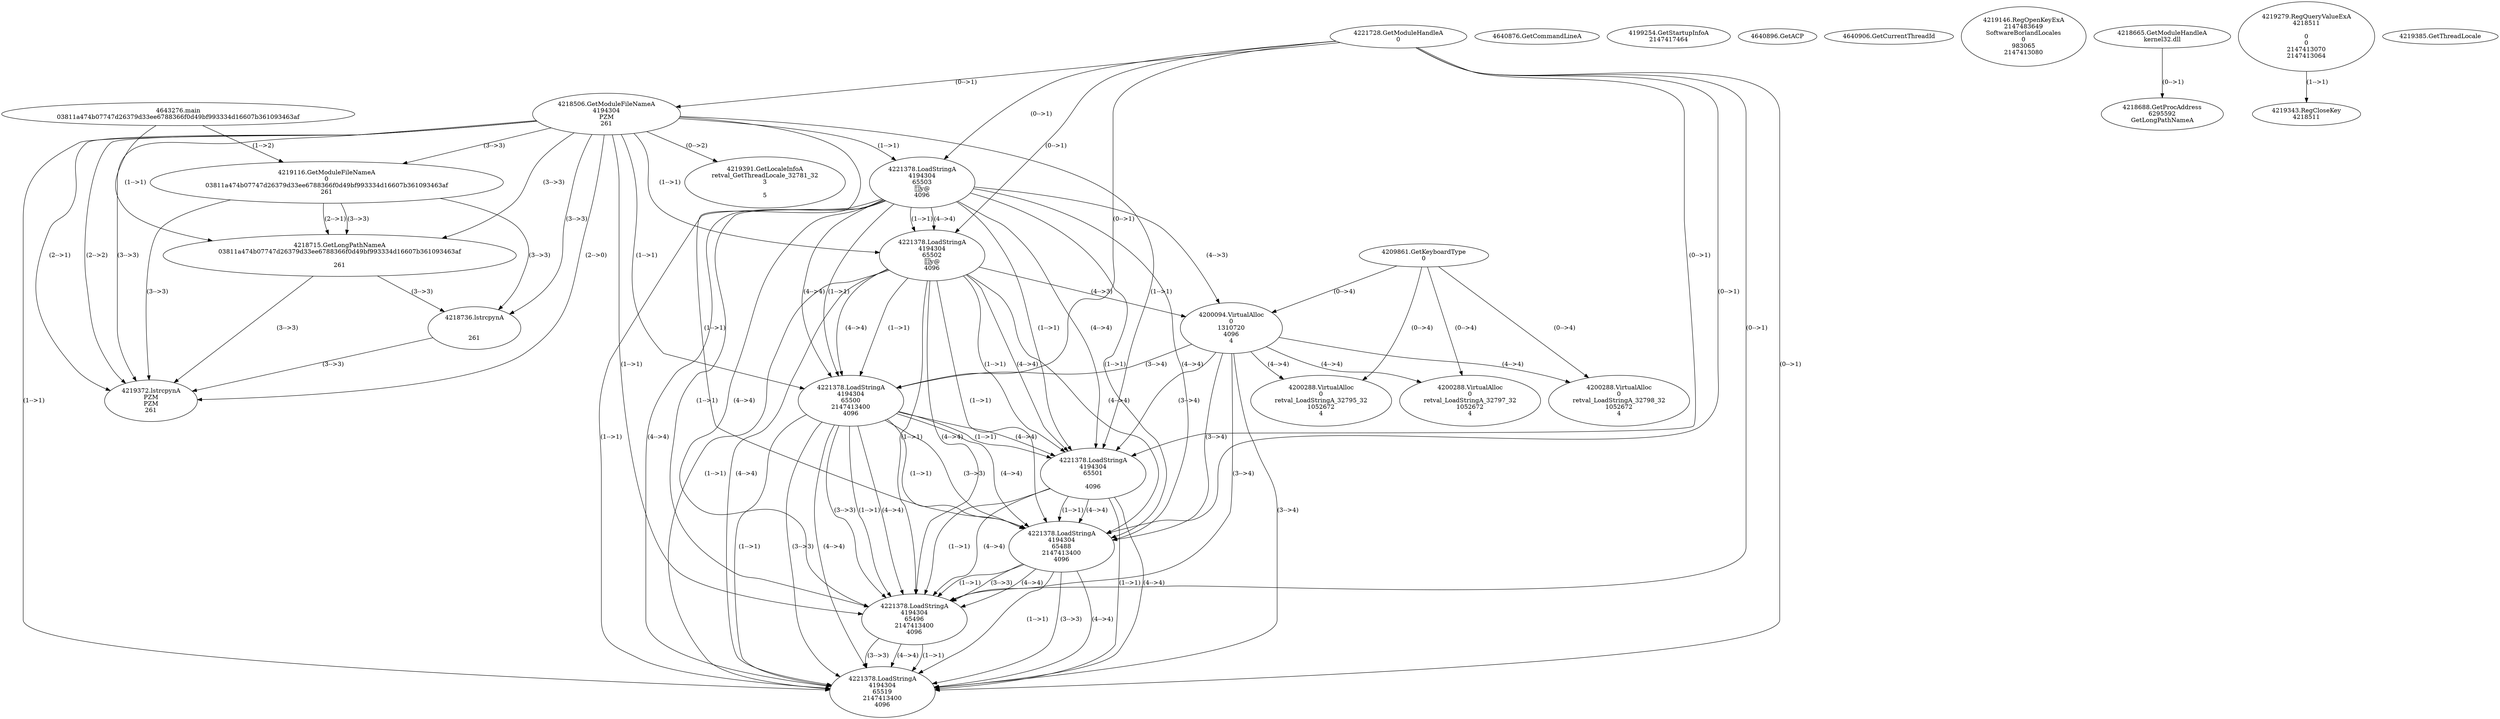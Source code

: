 // Global SCDG with merge call
digraph {
	0 [label="4643276.main
03811a474b07747d26379d33ee6788366f0d49bf993334d16607b361093463af"]
	1 [label="4221728.GetModuleHandleA
0"]
	2 [label="4209861.GetKeyboardType
0"]
	3 [label="4640876.GetCommandLineA
"]
	4 [label="4199254.GetStartupInfoA
2147417464"]
	5 [label="4640896.GetACP
"]
	6 [label="4640906.GetCurrentThreadId
"]
	7 [label="4218506.GetModuleFileNameA
4194304
PZM
261"]
	1 -> 7 [label="(0-->1)"]
	8 [label="4219116.GetModuleFileNameA
0
03811a474b07747d26379d33ee6788366f0d49bf993334d16607b361093463af
261"]
	0 -> 8 [label="(1-->2)"]
	7 -> 8 [label="(3-->3)"]
	9 [label="4219146.RegOpenKeyExA
2147483649
Software\Borland\Locales
0
983065
2147413080"]
	10 [label="4218665.GetModuleHandleA
kernel32.dll"]
	11 [label="4218688.GetProcAddress
6295592
GetLongPathNameA"]
	10 -> 11 [label="(0-->1)"]
	12 [label="4218715.GetLongPathNameA
03811a474b07747d26379d33ee6788366f0d49bf993334d16607b361093463af

261"]
	0 -> 12 [label="(1-->1)"]
	8 -> 12 [label="(2-->1)"]
	7 -> 12 [label="(3-->3)"]
	8 -> 12 [label="(3-->3)"]
	13 [label="4218736.lstrcpynA


261"]
	7 -> 13 [label="(3-->3)"]
	8 -> 13 [label="(3-->3)"]
	12 -> 13 [label="(3-->3)"]
	14 [label="4219279.RegQueryValueExA
4218511

0
0
2147413070
2147413064"]
	15 [label="4219343.RegCloseKey
4218511"]
	14 -> 15 [label="(1-->1)"]
	16 [label="4219372.lstrcpynA
PZM
PZM
261"]
	7 -> 16 [label="(2-->1)"]
	7 -> 16 [label="(2-->2)"]
	7 -> 16 [label="(3-->3)"]
	8 -> 16 [label="(3-->3)"]
	12 -> 16 [label="(3-->3)"]
	13 -> 16 [label="(3-->3)"]
	7 -> 16 [label="(2-->0)"]
	17 [label="4219385.GetThreadLocale
"]
	18 [label="4219391.GetLocaleInfoA
retval_GetThreadLocale_32781_32
3

5"]
	7 -> 18 [label="(0-->2)"]
	19 [label="4221378.LoadStringA
4194304
65503
y@
4096"]
	1 -> 19 [label="(0-->1)"]
	7 -> 19 [label="(1-->1)"]
	20 [label="4221378.LoadStringA
4194304
65502
y@
4096"]
	1 -> 20 [label="(0-->1)"]
	7 -> 20 [label="(1-->1)"]
	19 -> 20 [label="(1-->1)"]
	19 -> 20 [label="(4-->4)"]
	21 [label="4200094.VirtualAlloc
0
1310720
4096
4"]
	19 -> 21 [label="(4-->3)"]
	20 -> 21 [label="(4-->3)"]
	2 -> 21 [label="(0-->4)"]
	22 [label="4221378.LoadStringA
4194304
65500
2147413400
4096"]
	1 -> 22 [label="(0-->1)"]
	7 -> 22 [label="(1-->1)"]
	19 -> 22 [label="(1-->1)"]
	20 -> 22 [label="(1-->1)"]
	19 -> 22 [label="(4-->4)"]
	20 -> 22 [label="(4-->4)"]
	21 -> 22 [label="(3-->4)"]
	23 [label="4221378.LoadStringA
4194304
65501

4096"]
	1 -> 23 [label="(0-->1)"]
	7 -> 23 [label="(1-->1)"]
	19 -> 23 [label="(1-->1)"]
	20 -> 23 [label="(1-->1)"]
	22 -> 23 [label="(1-->1)"]
	19 -> 23 [label="(4-->4)"]
	20 -> 23 [label="(4-->4)"]
	21 -> 23 [label="(3-->4)"]
	22 -> 23 [label="(4-->4)"]
	24 [label="4221378.LoadStringA
4194304
65488
2147413400
4096"]
	1 -> 24 [label="(0-->1)"]
	7 -> 24 [label="(1-->1)"]
	19 -> 24 [label="(1-->1)"]
	20 -> 24 [label="(1-->1)"]
	22 -> 24 [label="(1-->1)"]
	23 -> 24 [label="(1-->1)"]
	22 -> 24 [label="(3-->3)"]
	19 -> 24 [label="(4-->4)"]
	20 -> 24 [label="(4-->4)"]
	21 -> 24 [label="(3-->4)"]
	22 -> 24 [label="(4-->4)"]
	23 -> 24 [label="(4-->4)"]
	25 [label="4200288.VirtualAlloc
0
retval_LoadStringA_32795_32
1052672
4"]
	2 -> 25 [label="(0-->4)"]
	21 -> 25 [label="(4-->4)"]
	26 [label="4221378.LoadStringA
4194304
65496
2147413400
4096"]
	1 -> 26 [label="(0-->1)"]
	7 -> 26 [label="(1-->1)"]
	19 -> 26 [label="(1-->1)"]
	20 -> 26 [label="(1-->1)"]
	22 -> 26 [label="(1-->1)"]
	23 -> 26 [label="(1-->1)"]
	24 -> 26 [label="(1-->1)"]
	22 -> 26 [label="(3-->3)"]
	24 -> 26 [label="(3-->3)"]
	19 -> 26 [label="(4-->4)"]
	20 -> 26 [label="(4-->4)"]
	21 -> 26 [label="(3-->4)"]
	22 -> 26 [label="(4-->4)"]
	23 -> 26 [label="(4-->4)"]
	24 -> 26 [label="(4-->4)"]
	27 [label="4200288.VirtualAlloc
0
retval_LoadStringA_32797_32
1052672
4"]
	2 -> 27 [label="(0-->4)"]
	21 -> 27 [label="(4-->4)"]
	28 [label="4221378.LoadStringA
4194304
65519
2147413400
4096"]
	1 -> 28 [label="(0-->1)"]
	7 -> 28 [label="(1-->1)"]
	19 -> 28 [label="(1-->1)"]
	20 -> 28 [label="(1-->1)"]
	22 -> 28 [label="(1-->1)"]
	23 -> 28 [label="(1-->1)"]
	24 -> 28 [label="(1-->1)"]
	26 -> 28 [label="(1-->1)"]
	22 -> 28 [label="(3-->3)"]
	24 -> 28 [label="(3-->3)"]
	26 -> 28 [label="(3-->3)"]
	19 -> 28 [label="(4-->4)"]
	20 -> 28 [label="(4-->4)"]
	21 -> 28 [label="(3-->4)"]
	22 -> 28 [label="(4-->4)"]
	23 -> 28 [label="(4-->4)"]
	24 -> 28 [label="(4-->4)"]
	26 -> 28 [label="(4-->4)"]
	29 [label="4200288.VirtualAlloc
0
retval_LoadStringA_32798_32
1052672
4"]
	2 -> 29 [label="(0-->4)"]
	21 -> 29 [label="(4-->4)"]
}
